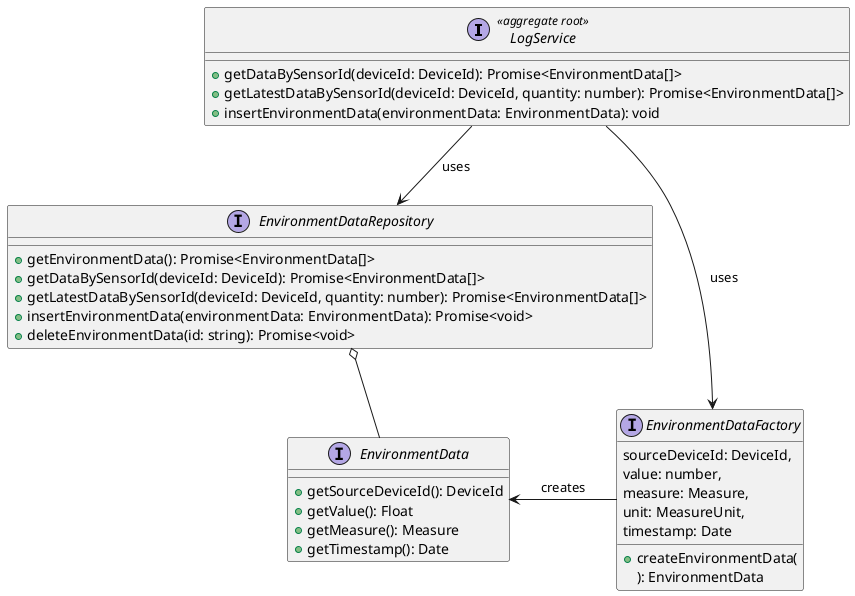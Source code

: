 @startuml

!startsub LogRoot

interface LogService <<aggregate root>> {
  + getDataBySensorId(deviceId: DeviceId): Promise<EnvironmentData[]>
  + getLatestDataBySensorId(deviceId: DeviceId, quantity: number): Promise<EnvironmentData[]>
  + insertEnvironmentData(environmentData: EnvironmentData): void
}
!endsub LogRoot
LogService --> EnvironmentDataRepository : uses
LogService --> EnvironmentDataFactory : uses

interface EnvironmentDataRepository {
  + getEnvironmentData(): Promise<EnvironmentData[]>
  + getDataBySensorId(deviceId: DeviceId): Promise<EnvironmentData[]>
  + getLatestDataBySensorId(deviceId: DeviceId, quantity: number): Promise<EnvironmentData[]>
  + insertEnvironmentData(environmentData: EnvironmentData): Promise<void>
  + deleteEnvironmentData(id: string): Promise<void>
}
EnvironmentDataRepository o-- EnvironmentData

interface EnvironmentData {
 + getSourceDeviceId(): DeviceId
 + getValue(): Float
 + getMeasure(): Measure
 + getTimestamp(): Date
}

interface EnvironmentDataFactory {
    + createEnvironmentData(
      sourceDeviceId: DeviceId,
      value: number,
      measure: Measure,
      unit: MeasureUnit,
      timestamp: Date
    ): EnvironmentData
}
EnvironmentDataFactory -left-> EnvironmentData : creates

@enduml

